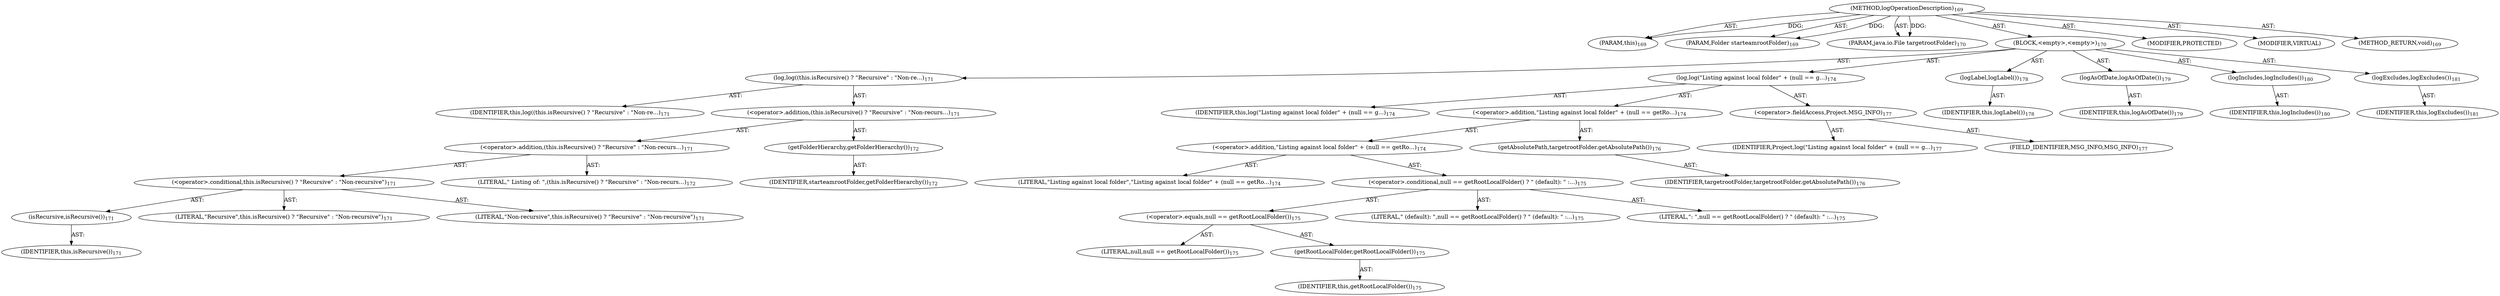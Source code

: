 digraph "logOperationDescription" {  
"111669149701" [label = <(METHOD,logOperationDescription)<SUB>169</SUB>> ]
"115964116997" [label = <(PARAM,this)<SUB>169</SUB>> ]
"115964117008" [label = <(PARAM,Folder starteamrootFolder)<SUB>169</SUB>> ]
"115964117009" [label = <(PARAM,java.io.File targetrootFolder)<SUB>170</SUB>> ]
"25769803788" [label = <(BLOCK,&lt;empty&gt;,&lt;empty&gt;)<SUB>170</SUB>> ]
"30064771099" [label = <(log,log((this.isRecursive() ? &quot;Recursive&quot; : &quot;Non-re...)<SUB>171</SUB>> ]
"68719476744" [label = <(IDENTIFIER,this,log((this.isRecursive() ? &quot;Recursive&quot; : &quot;Non-re...)<SUB>171</SUB>> ]
"30064771100" [label = <(&lt;operator&gt;.addition,(this.isRecursive() ? &quot;Recursive&quot; : &quot;Non-recurs...)<SUB>171</SUB>> ]
"30064771101" [label = <(&lt;operator&gt;.addition,(this.isRecursive() ? &quot;Recursive&quot; : &quot;Non-recurs...)<SUB>171</SUB>> ]
"30064771102" [label = <(&lt;operator&gt;.conditional,this.isRecursive() ? &quot;Recursive&quot; : &quot;Non-recursive&quot;)<SUB>171</SUB>> ]
"30064771103" [label = <(isRecursive,isRecursive())<SUB>171</SUB>> ]
"68719476743" [label = <(IDENTIFIER,this,isRecursive())<SUB>171</SUB>> ]
"90194313222" [label = <(LITERAL,&quot;Recursive&quot;,this.isRecursive() ? &quot;Recursive&quot; : &quot;Non-recursive&quot;)<SUB>171</SUB>> ]
"90194313223" [label = <(LITERAL,&quot;Non-recursive&quot;,this.isRecursive() ? &quot;Recursive&quot; : &quot;Non-recursive&quot;)<SUB>171</SUB>> ]
"90194313224" [label = <(LITERAL,&quot; Listing of: &quot;,(this.isRecursive() ? &quot;Recursive&quot; : &quot;Non-recurs...)<SUB>172</SUB>> ]
"30064771104" [label = <(getFolderHierarchy,getFolderHierarchy())<SUB>172</SUB>> ]
"68719476801" [label = <(IDENTIFIER,starteamrootFolder,getFolderHierarchy())<SUB>172</SUB>> ]
"30064771105" [label = <(log,log(&quot;Listing against local folder&quot; + (null == g...)<SUB>174</SUB>> ]
"68719476746" [label = <(IDENTIFIER,this,log(&quot;Listing against local folder&quot; + (null == g...)<SUB>174</SUB>> ]
"30064771106" [label = <(&lt;operator&gt;.addition,&quot;Listing against local folder&quot; + (null == getRo...)<SUB>174</SUB>> ]
"30064771107" [label = <(&lt;operator&gt;.addition,&quot;Listing against local folder&quot; + (null == getRo...)<SUB>174</SUB>> ]
"90194313225" [label = <(LITERAL,&quot;Listing against local folder&quot;,&quot;Listing against local folder&quot; + (null == getRo...)<SUB>174</SUB>> ]
"30064771108" [label = <(&lt;operator&gt;.conditional,null == getRootLocalFolder() ? &quot; (default): &quot; :...)<SUB>175</SUB>> ]
"30064771109" [label = <(&lt;operator&gt;.equals,null == getRootLocalFolder())<SUB>175</SUB>> ]
"90194313226" [label = <(LITERAL,null,null == getRootLocalFolder())<SUB>175</SUB>> ]
"30064771110" [label = <(getRootLocalFolder,getRootLocalFolder())<SUB>175</SUB>> ]
"68719476745" [label = <(IDENTIFIER,this,getRootLocalFolder())<SUB>175</SUB>> ]
"90194313227" [label = <(LITERAL,&quot; (default): &quot;,null == getRootLocalFolder() ? &quot; (default): &quot; :...)<SUB>175</SUB>> ]
"90194313228" [label = <(LITERAL,&quot;: &quot;,null == getRootLocalFolder() ? &quot; (default): &quot; :...)<SUB>175</SUB>> ]
"30064771111" [label = <(getAbsolutePath,targetrootFolder.getAbsolutePath())<SUB>176</SUB>> ]
"68719476802" [label = <(IDENTIFIER,targetrootFolder,targetrootFolder.getAbsolutePath())<SUB>176</SUB>> ]
"30064771112" [label = <(&lt;operator&gt;.fieldAccess,Project.MSG_INFO)<SUB>177</SUB>> ]
"68719476803" [label = <(IDENTIFIER,Project,log(&quot;Listing against local folder&quot; + (null == g...)<SUB>177</SUB>> ]
"55834574848" [label = <(FIELD_IDENTIFIER,MSG_INFO,MSG_INFO)<SUB>177</SUB>> ]
"30064771113" [label = <(logLabel,logLabel())<SUB>178</SUB>> ]
"68719476747" [label = <(IDENTIFIER,this,logLabel())<SUB>178</SUB>> ]
"30064771114" [label = <(logAsOfDate,logAsOfDate())<SUB>179</SUB>> ]
"68719476748" [label = <(IDENTIFIER,this,logAsOfDate())<SUB>179</SUB>> ]
"30064771115" [label = <(logIncludes,logIncludes())<SUB>180</SUB>> ]
"68719476749" [label = <(IDENTIFIER,this,logIncludes())<SUB>180</SUB>> ]
"30064771116" [label = <(logExcludes,logExcludes())<SUB>181</SUB>> ]
"68719476750" [label = <(IDENTIFIER,this,logExcludes())<SUB>181</SUB>> ]
"133143986187" [label = <(MODIFIER,PROTECTED)> ]
"133143986188" [label = <(MODIFIER,VIRTUAL)> ]
"128849018885" [label = <(METHOD_RETURN,void)<SUB>169</SUB>> ]
  "111669149701" -> "115964116997"  [ label = "AST: "] 
  "111669149701" -> "115964117008"  [ label = "AST: "] 
  "111669149701" -> "115964117009"  [ label = "AST: "] 
  "111669149701" -> "25769803788"  [ label = "AST: "] 
  "111669149701" -> "133143986187"  [ label = "AST: "] 
  "111669149701" -> "133143986188"  [ label = "AST: "] 
  "111669149701" -> "128849018885"  [ label = "AST: "] 
  "25769803788" -> "30064771099"  [ label = "AST: "] 
  "25769803788" -> "30064771105"  [ label = "AST: "] 
  "25769803788" -> "30064771113"  [ label = "AST: "] 
  "25769803788" -> "30064771114"  [ label = "AST: "] 
  "25769803788" -> "30064771115"  [ label = "AST: "] 
  "25769803788" -> "30064771116"  [ label = "AST: "] 
  "30064771099" -> "68719476744"  [ label = "AST: "] 
  "30064771099" -> "30064771100"  [ label = "AST: "] 
  "30064771100" -> "30064771101"  [ label = "AST: "] 
  "30064771100" -> "30064771104"  [ label = "AST: "] 
  "30064771101" -> "30064771102"  [ label = "AST: "] 
  "30064771101" -> "90194313224"  [ label = "AST: "] 
  "30064771102" -> "30064771103"  [ label = "AST: "] 
  "30064771102" -> "90194313222"  [ label = "AST: "] 
  "30064771102" -> "90194313223"  [ label = "AST: "] 
  "30064771103" -> "68719476743"  [ label = "AST: "] 
  "30064771104" -> "68719476801"  [ label = "AST: "] 
  "30064771105" -> "68719476746"  [ label = "AST: "] 
  "30064771105" -> "30064771106"  [ label = "AST: "] 
  "30064771105" -> "30064771112"  [ label = "AST: "] 
  "30064771106" -> "30064771107"  [ label = "AST: "] 
  "30064771106" -> "30064771111"  [ label = "AST: "] 
  "30064771107" -> "90194313225"  [ label = "AST: "] 
  "30064771107" -> "30064771108"  [ label = "AST: "] 
  "30064771108" -> "30064771109"  [ label = "AST: "] 
  "30064771108" -> "90194313227"  [ label = "AST: "] 
  "30064771108" -> "90194313228"  [ label = "AST: "] 
  "30064771109" -> "90194313226"  [ label = "AST: "] 
  "30064771109" -> "30064771110"  [ label = "AST: "] 
  "30064771110" -> "68719476745"  [ label = "AST: "] 
  "30064771111" -> "68719476802"  [ label = "AST: "] 
  "30064771112" -> "68719476803"  [ label = "AST: "] 
  "30064771112" -> "55834574848"  [ label = "AST: "] 
  "30064771113" -> "68719476747"  [ label = "AST: "] 
  "30064771114" -> "68719476748"  [ label = "AST: "] 
  "30064771115" -> "68719476749"  [ label = "AST: "] 
  "30064771116" -> "68719476750"  [ label = "AST: "] 
  "111669149701" -> "115964116997"  [ label = "DDG: "] 
  "111669149701" -> "115964117008"  [ label = "DDG: "] 
  "111669149701" -> "115964117009"  [ label = "DDG: "] 
}
